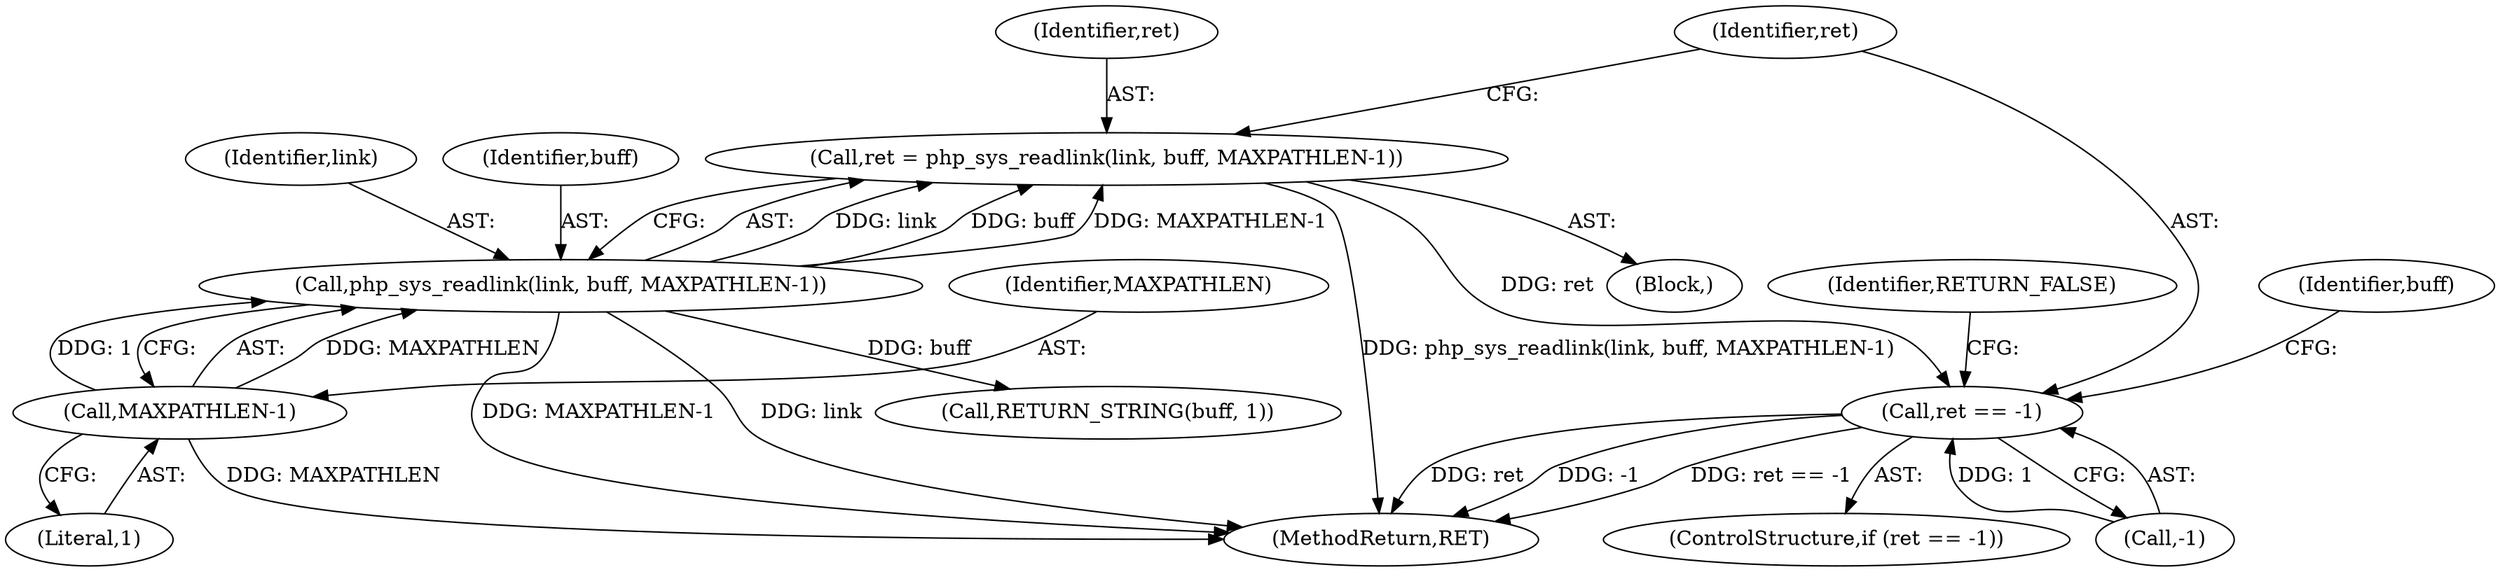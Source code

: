 digraph "0_php_4435b9142ff9813845d5c97ab29a5d637bedb257_6@API" {
"1000112" [label="(Call,ret = php_sys_readlink(link, buff, MAXPATHLEN-1))"];
"1000114" [label="(Call,php_sys_readlink(link, buff, MAXPATHLEN-1))"];
"1000117" [label="(Call,MAXPATHLEN-1)"];
"1000121" [label="(Call,ret == -1)"];
"1000115" [label="(Identifier,link)"];
"1000129" [label="(Identifier,buff)"];
"1000114" [label="(Call,php_sys_readlink(link, buff, MAXPATHLEN-1))"];
"1000117" [label="(Call,MAXPATHLEN-1)"];
"1000132" [label="(Call,RETURN_STRING(buff, 1))"];
"1000126" [label="(Identifier,RETURN_FALSE)"];
"1000112" [label="(Call,ret = php_sys_readlink(link, buff, MAXPATHLEN-1))"];
"1000113" [label="(Identifier,ret)"];
"1000103" [label="(Block,)"];
"1000120" [label="(ControlStructure,if (ret == -1))"];
"1000122" [label="(Identifier,ret)"];
"1000119" [label="(Literal,1)"];
"1000118" [label="(Identifier,MAXPATHLEN)"];
"1000121" [label="(Call,ret == -1)"];
"1000135" [label="(MethodReturn,RET)"];
"1000116" [label="(Identifier,buff)"];
"1000123" [label="(Call,-1)"];
"1000112" -> "1000103"  [label="AST: "];
"1000112" -> "1000114"  [label="CFG: "];
"1000113" -> "1000112"  [label="AST: "];
"1000114" -> "1000112"  [label="AST: "];
"1000122" -> "1000112"  [label="CFG: "];
"1000112" -> "1000135"  [label="DDG: php_sys_readlink(link, buff, MAXPATHLEN-1)"];
"1000114" -> "1000112"  [label="DDG: link"];
"1000114" -> "1000112"  [label="DDG: buff"];
"1000114" -> "1000112"  [label="DDG: MAXPATHLEN-1"];
"1000112" -> "1000121"  [label="DDG: ret"];
"1000114" -> "1000117"  [label="CFG: "];
"1000115" -> "1000114"  [label="AST: "];
"1000116" -> "1000114"  [label="AST: "];
"1000117" -> "1000114"  [label="AST: "];
"1000114" -> "1000135"  [label="DDG: MAXPATHLEN-1"];
"1000114" -> "1000135"  [label="DDG: link"];
"1000117" -> "1000114"  [label="DDG: MAXPATHLEN"];
"1000117" -> "1000114"  [label="DDG: 1"];
"1000114" -> "1000132"  [label="DDG: buff"];
"1000117" -> "1000119"  [label="CFG: "];
"1000118" -> "1000117"  [label="AST: "];
"1000119" -> "1000117"  [label="AST: "];
"1000117" -> "1000135"  [label="DDG: MAXPATHLEN"];
"1000121" -> "1000120"  [label="AST: "];
"1000121" -> "1000123"  [label="CFG: "];
"1000122" -> "1000121"  [label="AST: "];
"1000123" -> "1000121"  [label="AST: "];
"1000126" -> "1000121"  [label="CFG: "];
"1000129" -> "1000121"  [label="CFG: "];
"1000121" -> "1000135"  [label="DDG: ret"];
"1000121" -> "1000135"  [label="DDG: -1"];
"1000121" -> "1000135"  [label="DDG: ret == -1"];
"1000123" -> "1000121"  [label="DDG: 1"];
}
